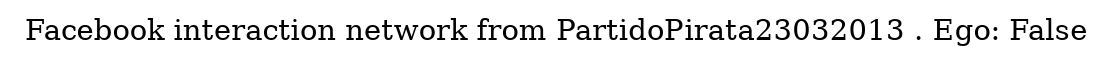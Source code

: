 digraph  {
	graph [label="Facebook interaction network from PartidoPirata23032013 . Ego: False"];
}

